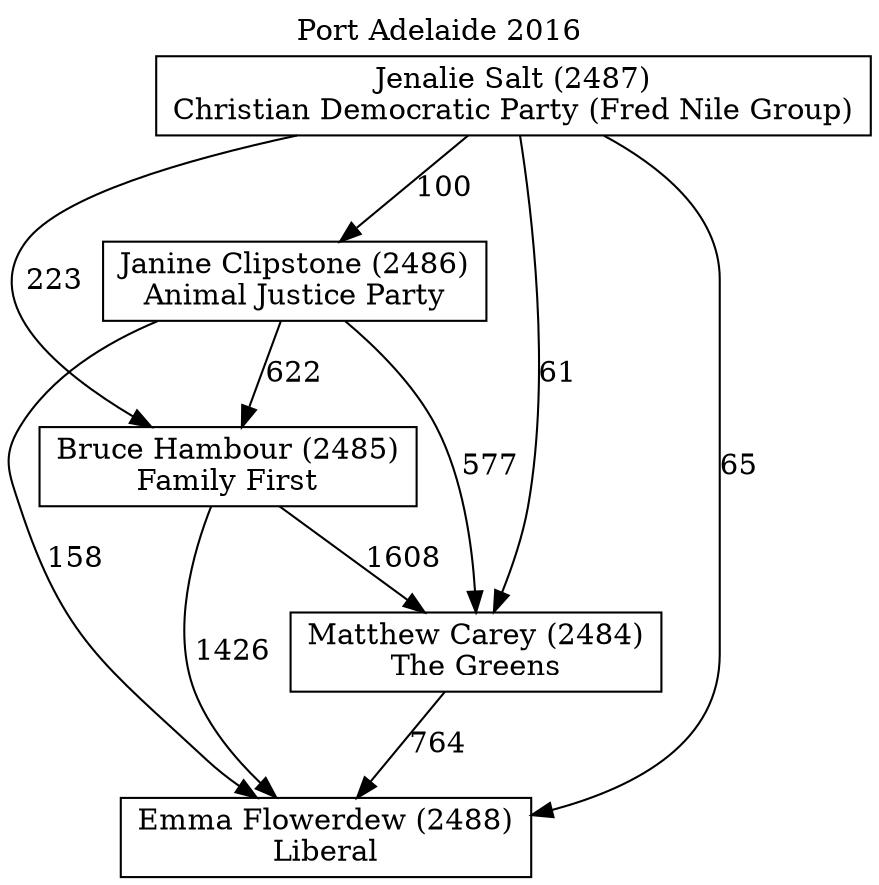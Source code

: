 // House preference flow
digraph "Emma Flowerdew (2488)_Port Adelaide_2016" {
	graph [label="Port Adelaide 2016" labelloc=t mclimit=2]
	node [shape=box]
	"Emma Flowerdew (2488)" [label="Emma Flowerdew (2488)
Liberal"]
	"Matthew Carey (2484)" [label="Matthew Carey (2484)
The Greens"]
	"Bruce Hambour (2485)" [label="Bruce Hambour (2485)
Family First"]
	"Janine Clipstone (2486)" [label="Janine Clipstone (2486)
Animal Justice Party"]
	"Jenalie Salt (2487)" [label="Jenalie Salt (2487)
Christian Democratic Party (Fred Nile Group)"]
	"Matthew Carey (2484)" -> "Emma Flowerdew (2488)" [label=764]
	"Bruce Hambour (2485)" -> "Matthew Carey (2484)" [label=1608]
	"Janine Clipstone (2486)" -> "Bruce Hambour (2485)" [label=622]
	"Jenalie Salt (2487)" -> "Janine Clipstone (2486)" [label=100]
	"Bruce Hambour (2485)" -> "Emma Flowerdew (2488)" [label=1426]
	"Janine Clipstone (2486)" -> "Emma Flowerdew (2488)" [label=158]
	"Jenalie Salt (2487)" -> "Emma Flowerdew (2488)" [label=65]
	"Jenalie Salt (2487)" -> "Bruce Hambour (2485)" [label=223]
	"Janine Clipstone (2486)" -> "Matthew Carey (2484)" [label=577]
	"Jenalie Salt (2487)" -> "Matthew Carey (2484)" [label=61]
}
